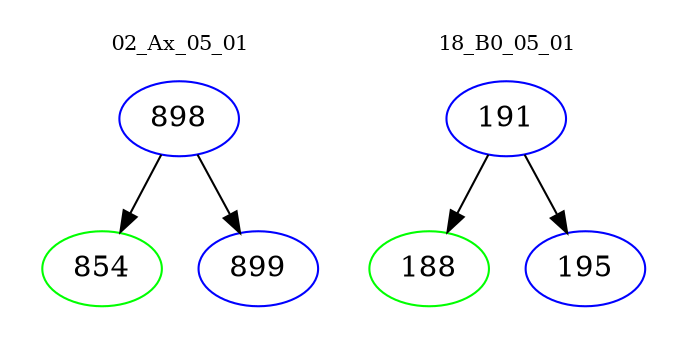 digraph{
subgraph cluster_0 {
color = white
label = "02_Ax_05_01";
fontsize=10;
T0_898 [label="898", color="blue"]
T0_898 -> T0_854 [color="black"]
T0_854 [label="854", color="green"]
T0_898 -> T0_899 [color="black"]
T0_899 [label="899", color="blue"]
}
subgraph cluster_1 {
color = white
label = "18_B0_05_01";
fontsize=10;
T1_191 [label="191", color="blue"]
T1_191 -> T1_188 [color="black"]
T1_188 [label="188", color="green"]
T1_191 -> T1_195 [color="black"]
T1_195 [label="195", color="blue"]
}
}
